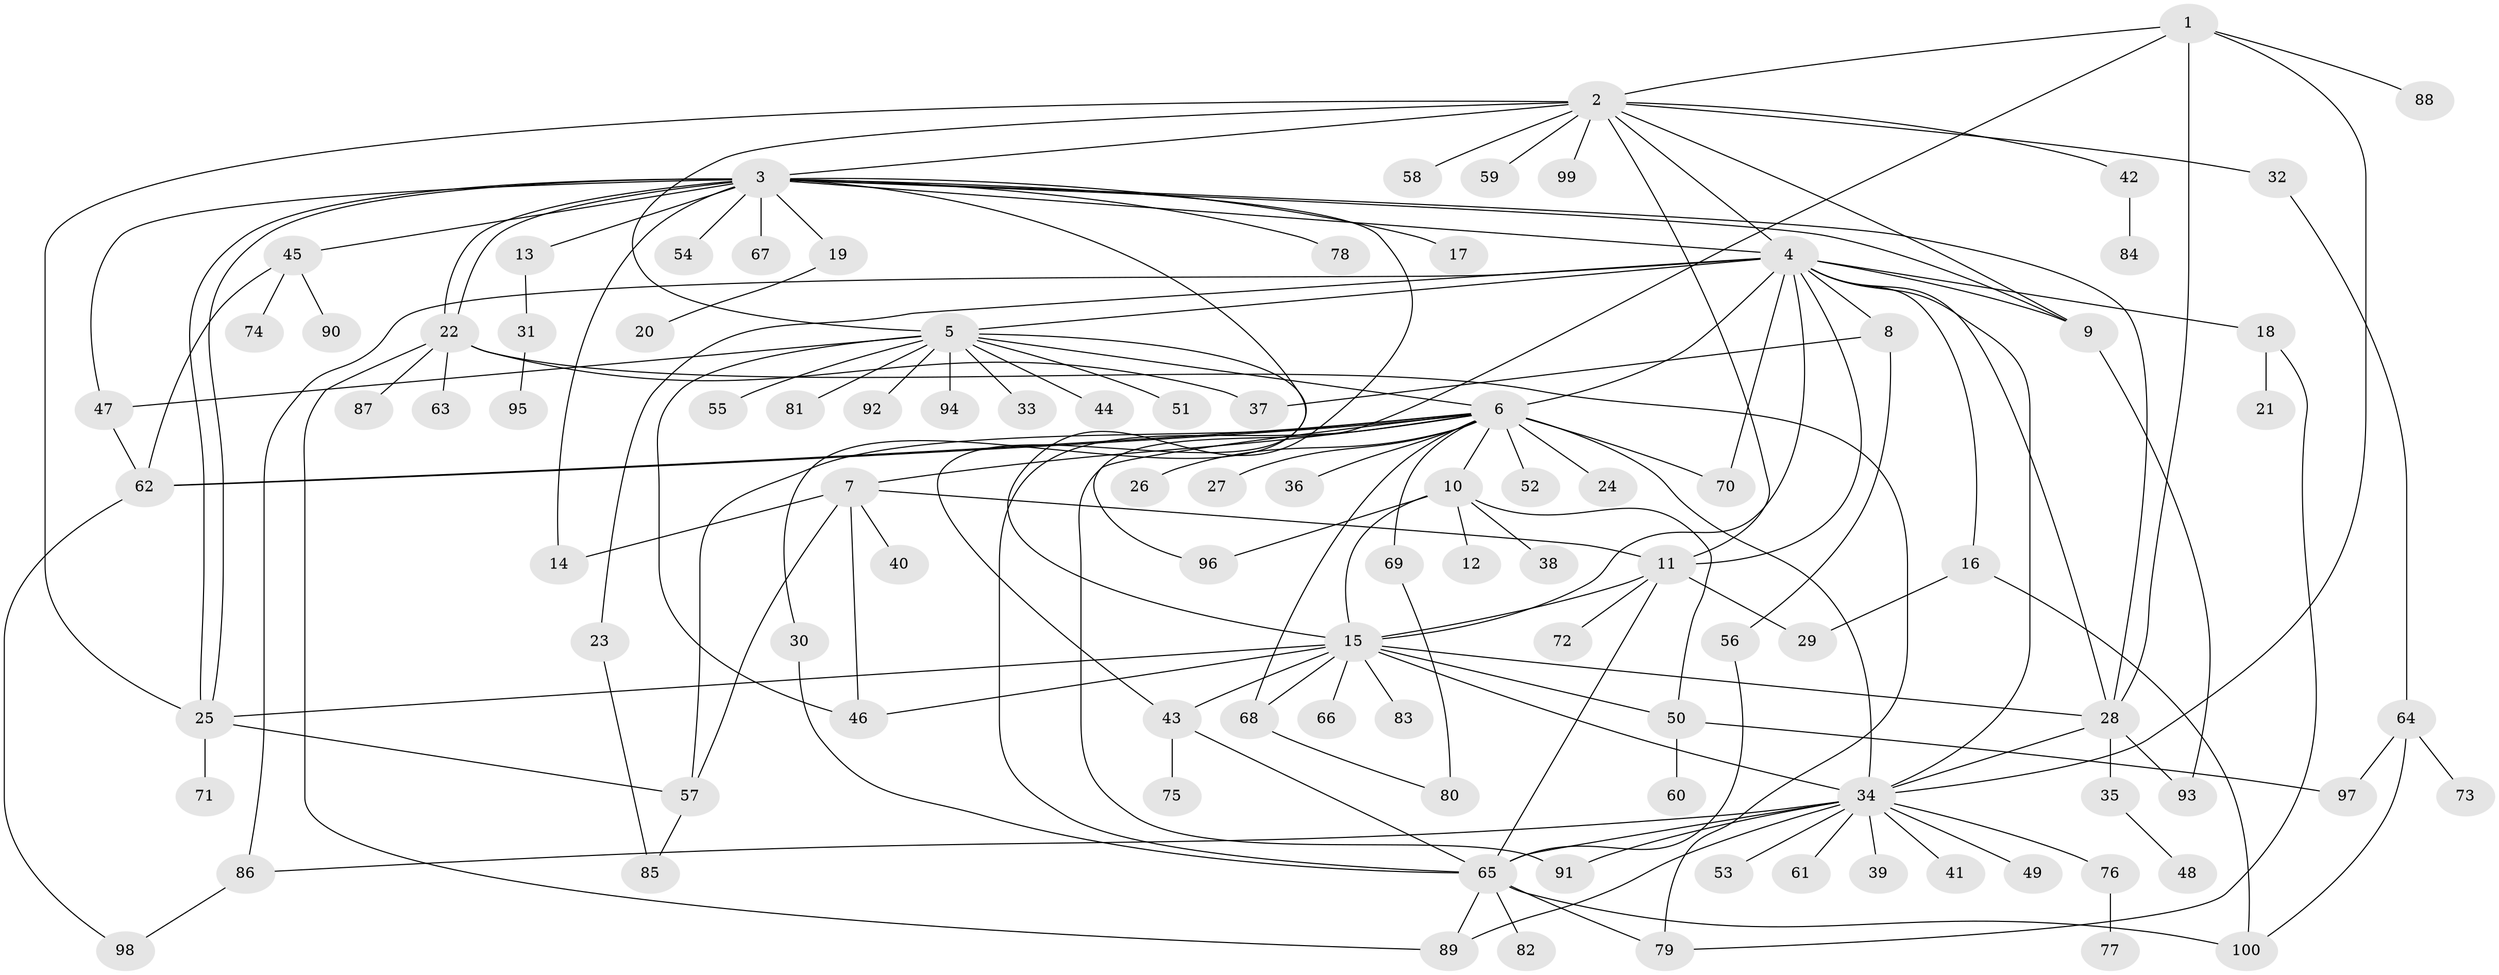 // coarse degree distribution, {4: 0.14, 10: 0.04, 15: 0.02, 13: 0.02, 12: 0.04, 11: 0.02, 5: 0.06, 7: 0.02, 6: 0.04, 2: 0.1, 3: 0.1, 1: 0.4}
// Generated by graph-tools (version 1.1) at 2025/50/03/04/25 22:50:16]
// undirected, 100 vertices, 154 edges
graph export_dot {
  node [color=gray90,style=filled];
  1;
  2;
  3;
  4;
  5;
  6;
  7;
  8;
  9;
  10;
  11;
  12;
  13;
  14;
  15;
  16;
  17;
  18;
  19;
  20;
  21;
  22;
  23;
  24;
  25;
  26;
  27;
  28;
  29;
  30;
  31;
  32;
  33;
  34;
  35;
  36;
  37;
  38;
  39;
  40;
  41;
  42;
  43;
  44;
  45;
  46;
  47;
  48;
  49;
  50;
  51;
  52;
  53;
  54;
  55;
  56;
  57;
  58;
  59;
  60;
  61;
  62;
  63;
  64;
  65;
  66;
  67;
  68;
  69;
  70;
  71;
  72;
  73;
  74;
  75;
  76;
  77;
  78;
  79;
  80;
  81;
  82;
  83;
  84;
  85;
  86;
  87;
  88;
  89;
  90;
  91;
  92;
  93;
  94;
  95;
  96;
  97;
  98;
  99;
  100;
  1 -- 2;
  1 -- 28;
  1 -- 34;
  1 -- 88;
  1 -- 96;
  2 -- 3;
  2 -- 4;
  2 -- 5;
  2 -- 9;
  2 -- 11;
  2 -- 25;
  2 -- 32;
  2 -- 42;
  2 -- 58;
  2 -- 59;
  2 -- 99;
  3 -- 4;
  3 -- 9;
  3 -- 13;
  3 -- 14;
  3 -- 15;
  3 -- 17;
  3 -- 19;
  3 -- 22;
  3 -- 22;
  3 -- 25;
  3 -- 25;
  3 -- 28;
  3 -- 30;
  3 -- 45;
  3 -- 47;
  3 -- 54;
  3 -- 67;
  3 -- 78;
  4 -- 5;
  4 -- 6;
  4 -- 8;
  4 -- 9;
  4 -- 11;
  4 -- 15;
  4 -- 16;
  4 -- 18;
  4 -- 23;
  4 -- 28;
  4 -- 34;
  4 -- 70;
  4 -- 86;
  5 -- 6;
  5 -- 33;
  5 -- 43;
  5 -- 44;
  5 -- 46;
  5 -- 47;
  5 -- 51;
  5 -- 55;
  5 -- 81;
  5 -- 92;
  5 -- 94;
  6 -- 7;
  6 -- 10;
  6 -- 24;
  6 -- 26;
  6 -- 27;
  6 -- 34;
  6 -- 36;
  6 -- 52;
  6 -- 57;
  6 -- 62;
  6 -- 62;
  6 -- 65;
  6 -- 68;
  6 -- 69;
  6 -- 70;
  6 -- 91;
  7 -- 11;
  7 -- 14;
  7 -- 40;
  7 -- 46;
  7 -- 57;
  8 -- 37;
  8 -- 56;
  9 -- 93;
  10 -- 12;
  10 -- 15;
  10 -- 38;
  10 -- 50;
  10 -- 96;
  11 -- 15;
  11 -- 29;
  11 -- 65;
  11 -- 72;
  13 -- 31;
  15 -- 25;
  15 -- 28;
  15 -- 34;
  15 -- 43;
  15 -- 46;
  15 -- 50;
  15 -- 66;
  15 -- 68;
  15 -- 83;
  16 -- 29;
  16 -- 100;
  18 -- 21;
  18 -- 79;
  19 -- 20;
  22 -- 37;
  22 -- 63;
  22 -- 79;
  22 -- 87;
  22 -- 89;
  23 -- 85;
  25 -- 57;
  25 -- 71;
  28 -- 34;
  28 -- 35;
  28 -- 93;
  30 -- 65;
  31 -- 95;
  32 -- 64;
  34 -- 39;
  34 -- 41;
  34 -- 49;
  34 -- 53;
  34 -- 61;
  34 -- 65;
  34 -- 76;
  34 -- 86;
  34 -- 89;
  34 -- 91;
  35 -- 48;
  42 -- 84;
  43 -- 65;
  43 -- 75;
  45 -- 62;
  45 -- 74;
  45 -- 90;
  47 -- 62;
  50 -- 60;
  50 -- 97;
  56 -- 65;
  57 -- 85;
  62 -- 98;
  64 -- 73;
  64 -- 97;
  64 -- 100;
  65 -- 79;
  65 -- 82;
  65 -- 89;
  65 -- 100;
  68 -- 80;
  69 -- 80;
  76 -- 77;
  86 -- 98;
}
